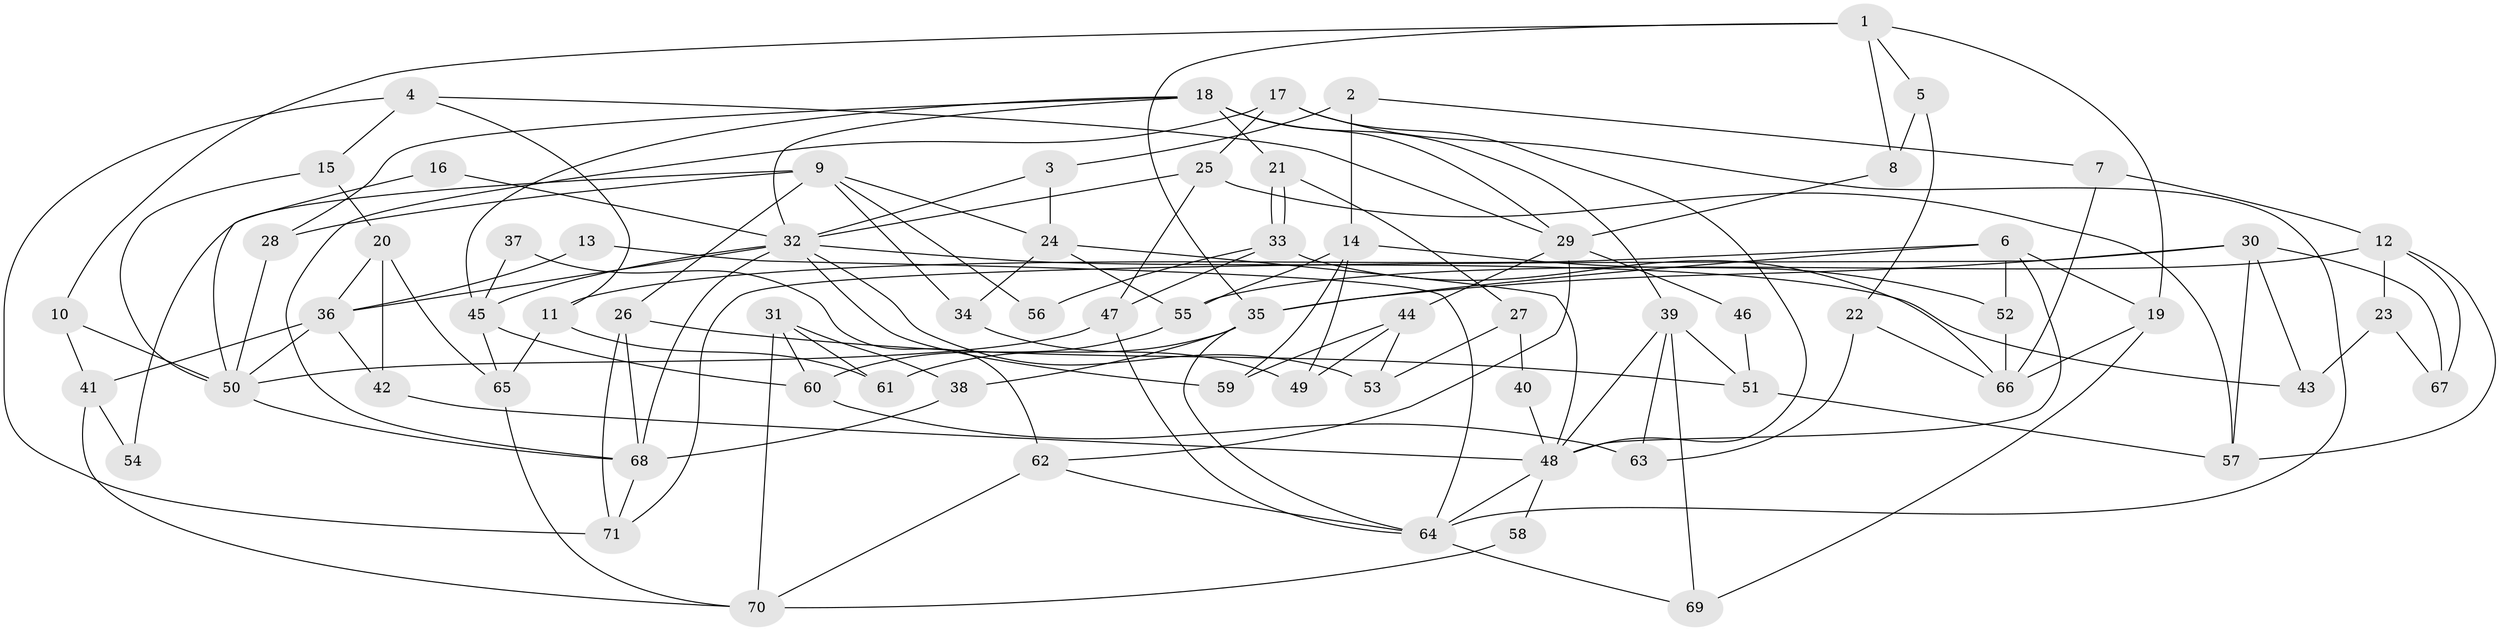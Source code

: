 // coarse degree distribution, {8: 0.09090909090909091, 5: 0.18181818181818182, 7: 0.22727272727272727, 6: 0.045454545454545456, 2: 0.09090909090909091, 13: 0.09090909090909091, 4: 0.18181818181818182, 10: 0.045454545454545456, 3: 0.045454545454545456}
// Generated by graph-tools (version 1.1) at 2025/50/03/04/25 22:50:51]
// undirected, 71 vertices, 142 edges
graph export_dot {
  node [color=gray90,style=filled];
  1;
  2;
  3;
  4;
  5;
  6;
  7;
  8;
  9;
  10;
  11;
  12;
  13;
  14;
  15;
  16;
  17;
  18;
  19;
  20;
  21;
  22;
  23;
  24;
  25;
  26;
  27;
  28;
  29;
  30;
  31;
  32;
  33;
  34;
  35;
  36;
  37;
  38;
  39;
  40;
  41;
  42;
  43;
  44;
  45;
  46;
  47;
  48;
  49;
  50;
  51;
  52;
  53;
  54;
  55;
  56;
  57;
  58;
  59;
  60;
  61;
  62;
  63;
  64;
  65;
  66;
  67;
  68;
  69;
  70;
  71;
  1 -- 35;
  1 -- 19;
  1 -- 5;
  1 -- 8;
  1 -- 10;
  2 -- 3;
  2 -- 14;
  2 -- 7;
  3 -- 32;
  3 -- 24;
  4 -- 15;
  4 -- 11;
  4 -- 29;
  4 -- 71;
  5 -- 8;
  5 -- 22;
  6 -- 35;
  6 -- 19;
  6 -- 11;
  6 -- 48;
  6 -- 52;
  7 -- 12;
  7 -- 66;
  8 -- 29;
  9 -- 34;
  9 -- 28;
  9 -- 24;
  9 -- 26;
  9 -- 54;
  9 -- 56;
  10 -- 50;
  10 -- 41;
  11 -- 65;
  11 -- 61;
  12 -- 57;
  12 -- 67;
  12 -- 23;
  12 -- 55;
  13 -- 36;
  13 -- 64;
  14 -- 55;
  14 -- 52;
  14 -- 49;
  14 -- 59;
  15 -- 20;
  15 -- 50;
  16 -- 50;
  16 -- 32;
  17 -- 48;
  17 -- 68;
  17 -- 25;
  17 -- 64;
  18 -- 32;
  18 -- 39;
  18 -- 21;
  18 -- 28;
  18 -- 29;
  18 -- 45;
  19 -- 66;
  19 -- 69;
  20 -- 65;
  20 -- 36;
  20 -- 42;
  21 -- 33;
  21 -- 33;
  21 -- 27;
  22 -- 66;
  22 -- 63;
  23 -- 43;
  23 -- 67;
  24 -- 48;
  24 -- 34;
  24 -- 55;
  25 -- 32;
  25 -- 47;
  25 -- 57;
  26 -- 71;
  26 -- 51;
  26 -- 68;
  27 -- 53;
  27 -- 40;
  28 -- 50;
  29 -- 44;
  29 -- 46;
  29 -- 62;
  30 -- 57;
  30 -- 71;
  30 -- 35;
  30 -- 43;
  30 -- 67;
  31 -- 60;
  31 -- 70;
  31 -- 38;
  31 -- 61;
  32 -- 68;
  32 -- 36;
  32 -- 43;
  32 -- 45;
  32 -- 53;
  32 -- 59;
  33 -- 47;
  33 -- 56;
  33 -- 66;
  34 -- 49;
  35 -- 61;
  35 -- 38;
  35 -- 64;
  36 -- 50;
  36 -- 42;
  36 -- 41;
  37 -- 62;
  37 -- 45;
  38 -- 68;
  39 -- 63;
  39 -- 48;
  39 -- 51;
  39 -- 69;
  40 -- 48;
  41 -- 54;
  41 -- 70;
  42 -- 48;
  44 -- 59;
  44 -- 49;
  44 -- 53;
  45 -- 60;
  45 -- 65;
  46 -- 51;
  47 -- 64;
  47 -- 50;
  48 -- 64;
  48 -- 58;
  50 -- 68;
  51 -- 57;
  52 -- 66;
  55 -- 60;
  58 -- 70;
  60 -- 63;
  62 -- 64;
  62 -- 70;
  64 -- 69;
  65 -- 70;
  68 -- 71;
}
